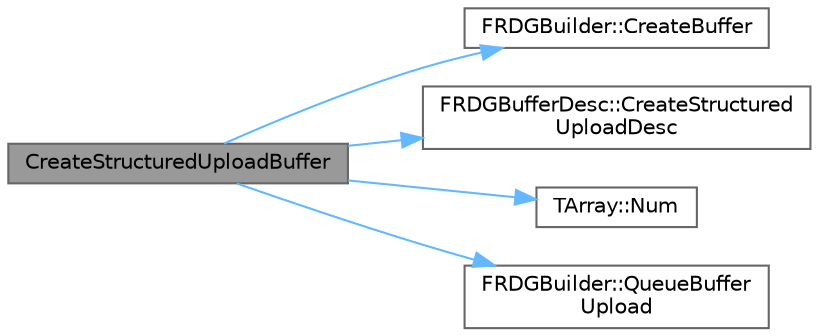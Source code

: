 digraph "CreateStructuredUploadBuffer"
{
 // INTERACTIVE_SVG=YES
 // LATEX_PDF_SIZE
  bgcolor="transparent";
  edge [fontname=Helvetica,fontsize=10,labelfontname=Helvetica,labelfontsize=10];
  node [fontname=Helvetica,fontsize=10,shape=box,height=0.2,width=0.4];
  rankdir="LR";
  Node1 [id="Node000001",label="CreateStructuredUploadBuffer",height=0.2,width=0.4,color="gray40", fillcolor="grey60", style="filled", fontcolor="black",tooltip="Helper to create a structured upload buffer with initial data from a TArray."];
  Node1 -> Node2 [id="edge1_Node000001_Node000002",color="steelblue1",style="solid",tooltip=" "];
  Node2 [id="Node000002",label="FRDGBuilder::CreateBuffer",height=0.2,width=0.4,color="grey40", fillcolor="white", style="filled",URL="$d5/dac/classFRDGBuilder.html#a946329b52631a52c3db9a64cf34c3d27",tooltip="Create graph tracked buffer from a descriptor."];
  Node1 -> Node3 [id="edge2_Node000001_Node000003",color="steelblue1",style="solid",tooltip=" "];
  Node3 [id="Node000003",label="FRDGBufferDesc::CreateStructured\lUploadDesc",height=0.2,width=0.4,color="grey40", fillcolor="white", style="filled",URL="$da/da2/structFRDGBufferDesc.html#a60b54bca1231557f506b83678f1d94d1",tooltip=" "];
  Node1 -> Node4 [id="edge3_Node000001_Node000004",color="steelblue1",style="solid",tooltip=" "];
  Node4 [id="Node000004",label="TArray::Num",height=0.2,width=0.4,color="grey40", fillcolor="white", style="filled",URL="$d4/d52/classTArray.html#adcbf9ca48677a9c0c3830cd862dd40d8",tooltip="Returns number of elements in array."];
  Node1 -> Node5 [id="edge4_Node000001_Node000005",color="steelblue1",style="solid",tooltip=" "];
  Node5 [id="Node000005",label="FRDGBuilder::QueueBuffer\lUpload",height=0.2,width=0.4,color="grey40", fillcolor="white", style="filled",URL="$d5/dac/classFRDGBuilder.html#ad62c17d5a16bd8c205cfad549d0b482d",tooltip="Queues a buffer upload operation prior to execution."];
}
